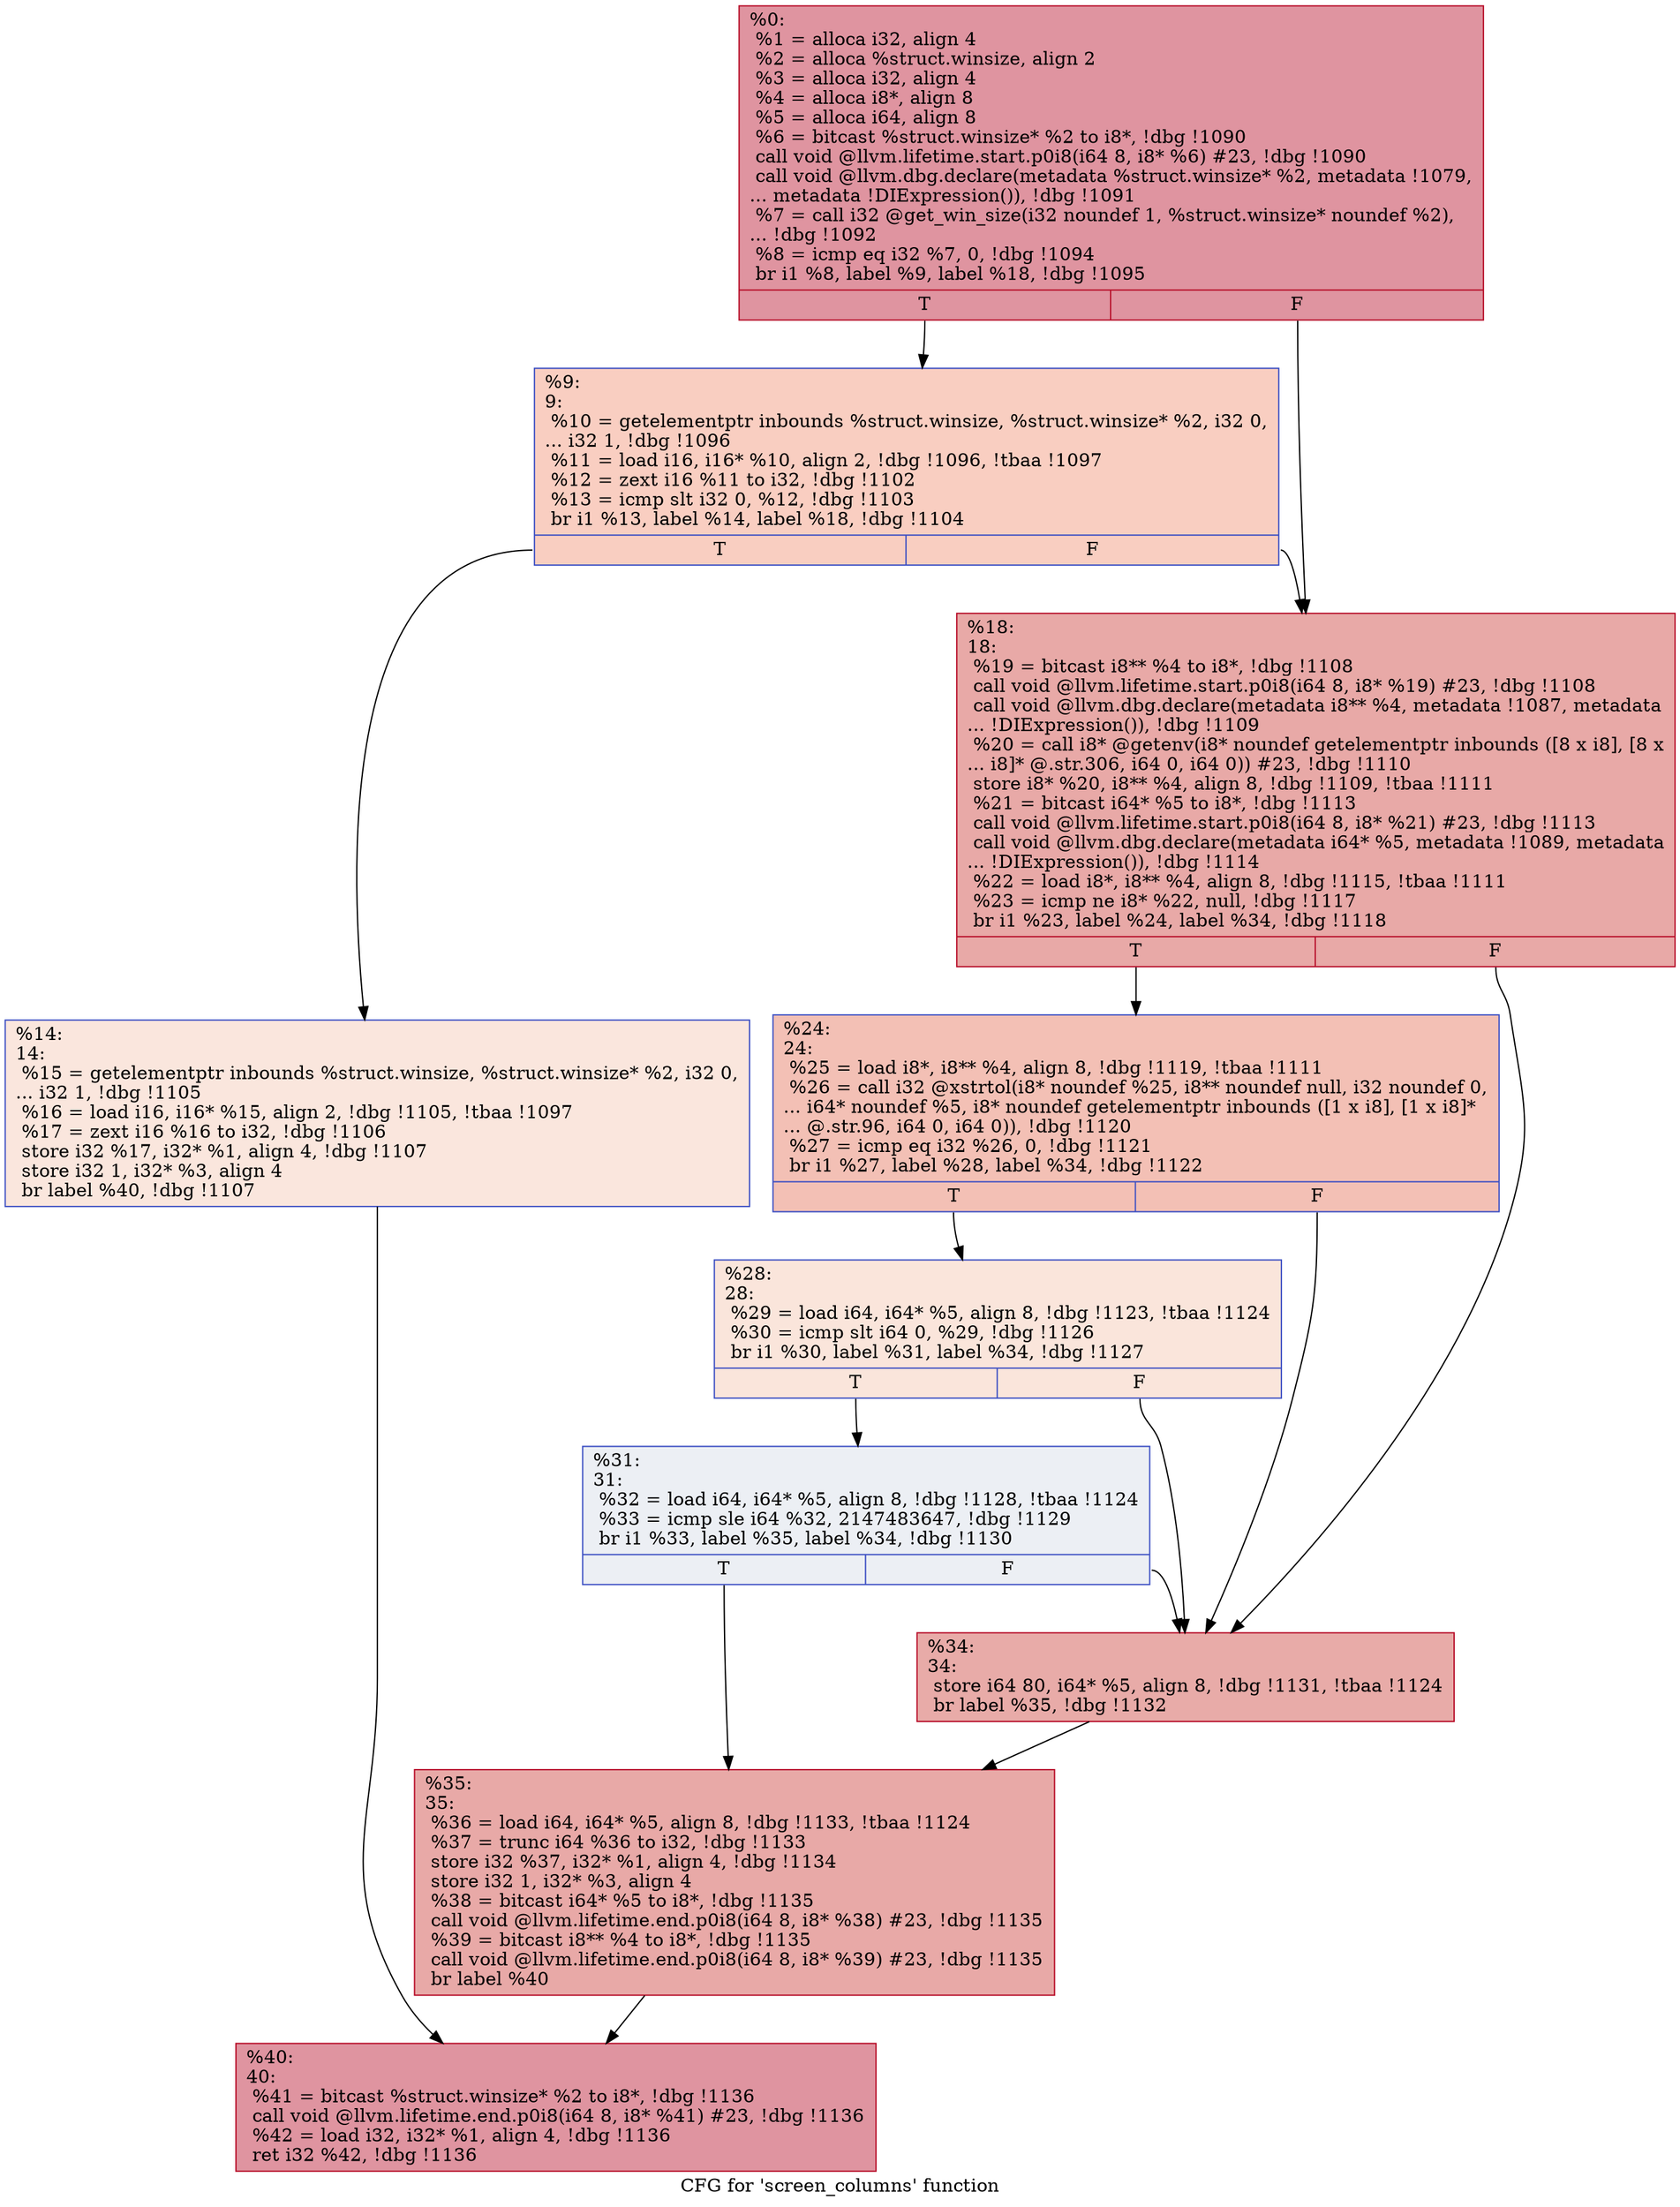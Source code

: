 digraph "CFG for 'screen_columns' function" {
	label="CFG for 'screen_columns' function";

	Node0x1672bd0 [shape=record,color="#b70d28ff", style=filled, fillcolor="#b70d2870",label="{%0:\l  %1 = alloca i32, align 4\l  %2 = alloca %struct.winsize, align 2\l  %3 = alloca i32, align 4\l  %4 = alloca i8*, align 8\l  %5 = alloca i64, align 8\l  %6 = bitcast %struct.winsize* %2 to i8*, !dbg !1090\l  call void @llvm.lifetime.start.p0i8(i64 8, i8* %6) #23, !dbg !1090\l  call void @llvm.dbg.declare(metadata %struct.winsize* %2, metadata !1079,\l... metadata !DIExpression()), !dbg !1091\l  %7 = call i32 @get_win_size(i32 noundef 1, %struct.winsize* noundef %2),\l... !dbg !1092\l  %8 = icmp eq i32 %7, 0, !dbg !1094\l  br i1 %8, label %9, label %18, !dbg !1095\l|{<s0>T|<s1>F}}"];
	Node0x1672bd0:s0 -> Node0x1651440;
	Node0x1672bd0:s1 -> Node0x16514e0;
	Node0x1651440 [shape=record,color="#3d50c3ff", style=filled, fillcolor="#f2907270",label="{%9:\l9:                                                \l  %10 = getelementptr inbounds %struct.winsize, %struct.winsize* %2, i32 0,\l... i32 1, !dbg !1096\l  %11 = load i16, i16* %10, align 2, !dbg !1096, !tbaa !1097\l  %12 = zext i16 %11 to i32, !dbg !1102\l  %13 = icmp slt i32 0, %12, !dbg !1103\l  br i1 %13, label %14, label %18, !dbg !1104\l|{<s0>T|<s1>F}}"];
	Node0x1651440:s0 -> Node0x1651490;
	Node0x1651440:s1 -> Node0x16514e0;
	Node0x1651490 [shape=record,color="#3d50c3ff", style=filled, fillcolor="#f3c7b170",label="{%14:\l14:                                               \l  %15 = getelementptr inbounds %struct.winsize, %struct.winsize* %2, i32 0,\l... i32 1, !dbg !1105\l  %16 = load i16, i16* %15, align 2, !dbg !1105, !tbaa !1097\l  %17 = zext i16 %16 to i32, !dbg !1106\l  store i32 %17, i32* %1, align 4, !dbg !1107\l  store i32 1, i32* %3, align 4\l  br label %40, !dbg !1107\l}"];
	Node0x1651490 -> Node0x16516c0;
	Node0x16514e0 [shape=record,color="#b70d28ff", style=filled, fillcolor="#ca3b3770",label="{%18:\l18:                                               \l  %19 = bitcast i8** %4 to i8*, !dbg !1108\l  call void @llvm.lifetime.start.p0i8(i64 8, i8* %19) #23, !dbg !1108\l  call void @llvm.dbg.declare(metadata i8** %4, metadata !1087, metadata\l... !DIExpression()), !dbg !1109\l  %20 = call i8* @getenv(i8* noundef getelementptr inbounds ([8 x i8], [8 x\l... i8]* @.str.306, i64 0, i64 0)) #23, !dbg !1110\l  store i8* %20, i8** %4, align 8, !dbg !1109, !tbaa !1111\l  %21 = bitcast i64* %5 to i8*, !dbg !1113\l  call void @llvm.lifetime.start.p0i8(i64 8, i8* %21) #23, !dbg !1113\l  call void @llvm.dbg.declare(metadata i64* %5, metadata !1089, metadata\l... !DIExpression()), !dbg !1114\l  %22 = load i8*, i8** %4, align 8, !dbg !1115, !tbaa !1111\l  %23 = icmp ne i8* %22, null, !dbg !1117\l  br i1 %23, label %24, label %34, !dbg !1118\l|{<s0>T|<s1>F}}"];
	Node0x16514e0:s0 -> Node0x1651530;
	Node0x16514e0:s1 -> Node0x1651620;
	Node0x1651530 [shape=record,color="#3d50c3ff", style=filled, fillcolor="#e5705870",label="{%24:\l24:                                               \l  %25 = load i8*, i8** %4, align 8, !dbg !1119, !tbaa !1111\l  %26 = call i32 @xstrtol(i8* noundef %25, i8** noundef null, i32 noundef 0,\l... i64* noundef %5, i8* noundef getelementptr inbounds ([1 x i8], [1 x i8]*\l... @.str.96, i64 0, i64 0)), !dbg !1120\l  %27 = icmp eq i32 %26, 0, !dbg !1121\l  br i1 %27, label %28, label %34, !dbg !1122\l|{<s0>T|<s1>F}}"];
	Node0x1651530:s0 -> Node0x1651580;
	Node0x1651530:s1 -> Node0x1651620;
	Node0x1651580 [shape=record,color="#3d50c3ff", style=filled, fillcolor="#f4c5ad70",label="{%28:\l28:                                               \l  %29 = load i64, i64* %5, align 8, !dbg !1123, !tbaa !1124\l  %30 = icmp slt i64 0, %29, !dbg !1126\l  br i1 %30, label %31, label %34, !dbg !1127\l|{<s0>T|<s1>F}}"];
	Node0x1651580:s0 -> Node0x16515d0;
	Node0x1651580:s1 -> Node0x1651620;
	Node0x16515d0 [shape=record,color="#3d50c3ff", style=filled, fillcolor="#d4dbe670",label="{%31:\l31:                                               \l  %32 = load i64, i64* %5, align 8, !dbg !1128, !tbaa !1124\l  %33 = icmp sle i64 %32, 2147483647, !dbg !1129\l  br i1 %33, label %35, label %34, !dbg !1130\l|{<s0>T|<s1>F}}"];
	Node0x16515d0:s0 -> Node0x1651670;
	Node0x16515d0:s1 -> Node0x1651620;
	Node0x1651620 [shape=record,color="#b70d28ff", style=filled, fillcolor="#cc403a70",label="{%34:\l34:                                               \l  store i64 80, i64* %5, align 8, !dbg !1131, !tbaa !1124\l  br label %35, !dbg !1132\l}"];
	Node0x1651620 -> Node0x1651670;
	Node0x1651670 [shape=record,color="#b70d28ff", style=filled, fillcolor="#ca3b3770",label="{%35:\l35:                                               \l  %36 = load i64, i64* %5, align 8, !dbg !1133, !tbaa !1124\l  %37 = trunc i64 %36 to i32, !dbg !1133\l  store i32 %37, i32* %1, align 4, !dbg !1134\l  store i32 1, i32* %3, align 4\l  %38 = bitcast i64* %5 to i8*, !dbg !1135\l  call void @llvm.lifetime.end.p0i8(i64 8, i8* %38) #23, !dbg !1135\l  %39 = bitcast i8** %4 to i8*, !dbg !1135\l  call void @llvm.lifetime.end.p0i8(i64 8, i8* %39) #23, !dbg !1135\l  br label %40\l}"];
	Node0x1651670 -> Node0x16516c0;
	Node0x16516c0 [shape=record,color="#b70d28ff", style=filled, fillcolor="#b70d2870",label="{%40:\l40:                                               \l  %41 = bitcast %struct.winsize* %2 to i8*, !dbg !1136\l  call void @llvm.lifetime.end.p0i8(i64 8, i8* %41) #23, !dbg !1136\l  %42 = load i32, i32* %1, align 4, !dbg !1136\l  ret i32 %42, !dbg !1136\l}"];
}
